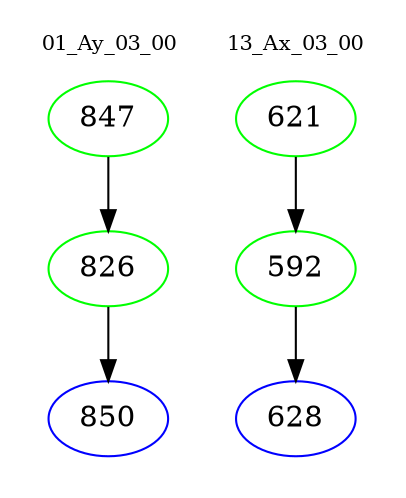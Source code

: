 digraph{
subgraph cluster_0 {
color = white
label = "01_Ay_03_00";
fontsize=10;
T0_847 [label="847", color="green"]
T0_847 -> T0_826 [color="black"]
T0_826 [label="826", color="green"]
T0_826 -> T0_850 [color="black"]
T0_850 [label="850", color="blue"]
}
subgraph cluster_1 {
color = white
label = "13_Ax_03_00";
fontsize=10;
T1_621 [label="621", color="green"]
T1_621 -> T1_592 [color="black"]
T1_592 [label="592", color="green"]
T1_592 -> T1_628 [color="black"]
T1_628 [label="628", color="blue"]
}
}

